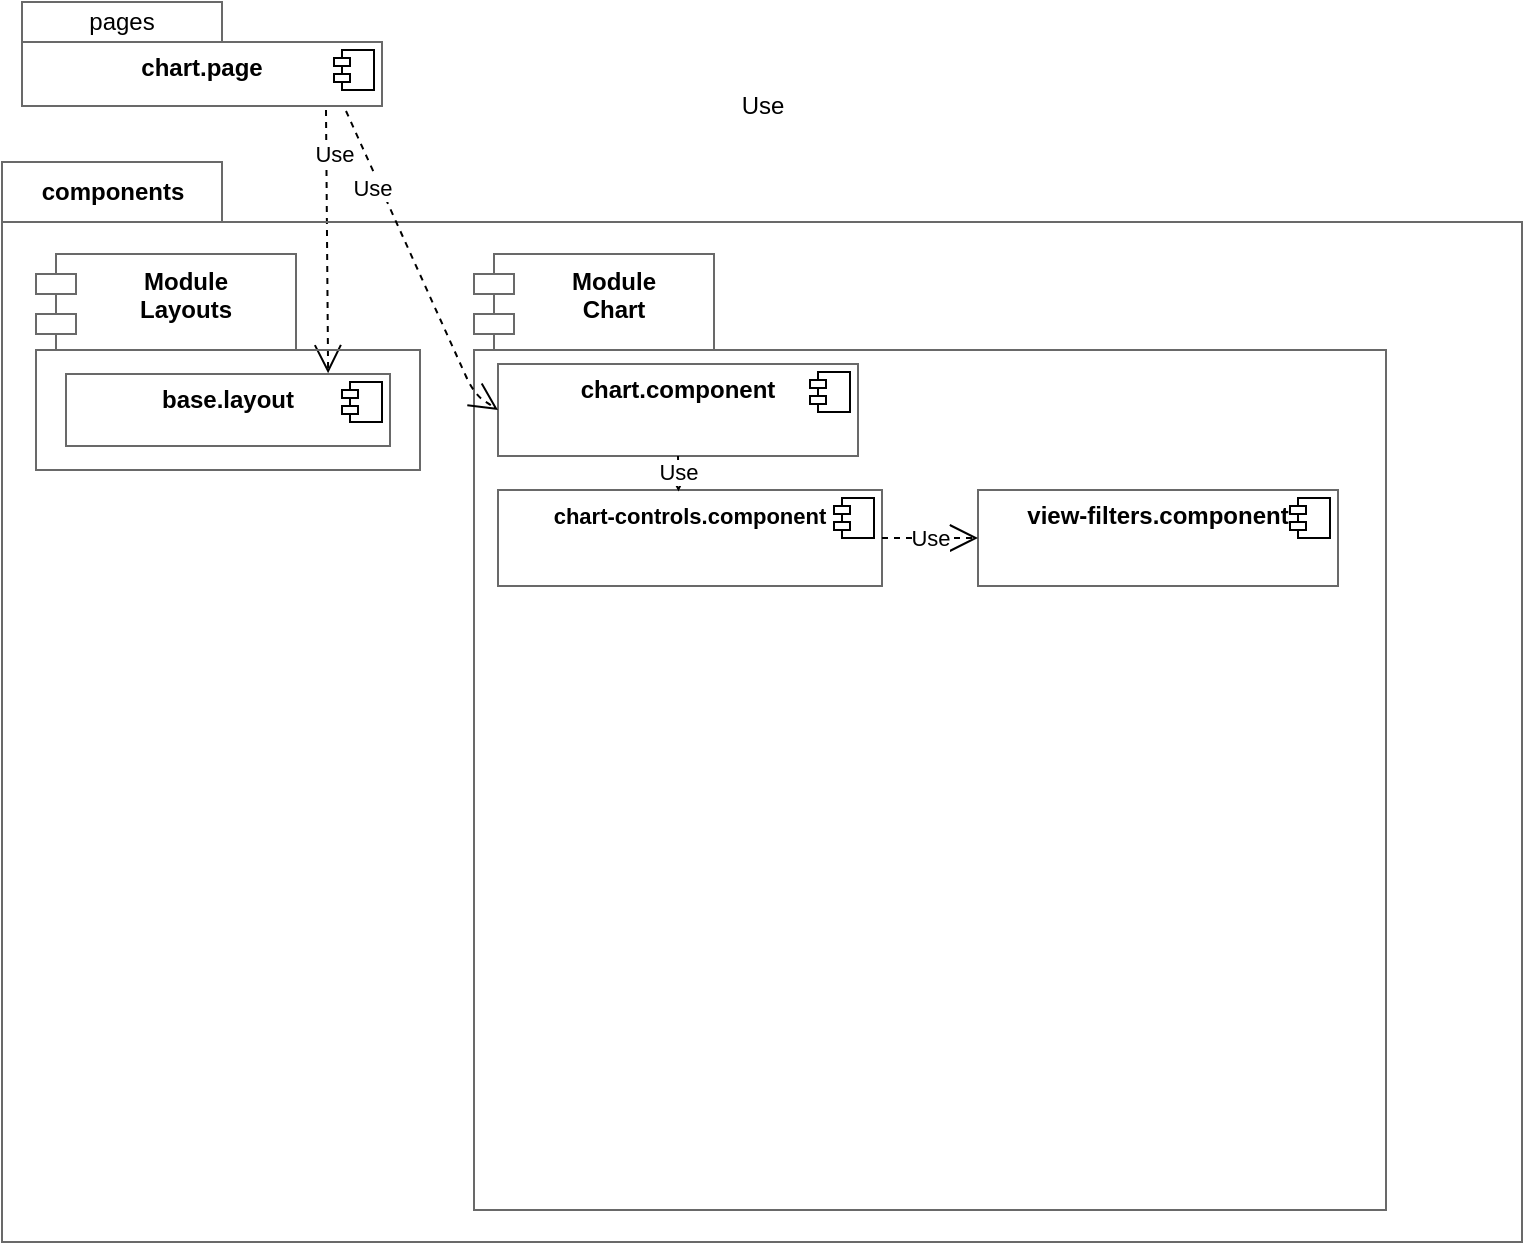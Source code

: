 <mxfile version="13.0.3" type="github"><diagram id="DFVYHRiwhr0K8gRrVJ2O" name="Page-1"><mxGraphModel dx="1008" dy="523" grid="1" gridSize="12" guides="1" tooltips="1" connect="1" arrows="1" fold="1" page="1" pageScale="1" pageWidth="1169" pageHeight="1654" math="0" shadow="0"><root><mxCell id="0"/><mxCell id="1" parent="0"/><mxCell id="ygf7YS96s9b7qB8xCjTN-33" value="Use" style="endArrow=open;endSize=12;dashed=1;html=1;verticalAlign=middle;entryX=0.809;entryY=-0.011;entryDx=0;entryDy=0;entryPerimeter=0;" edge="1" parent="1" target="ygf7YS96s9b7qB8xCjTN-11"><mxGeometry x="-0.666" y="4" width="160" relative="1" as="geometry"><mxPoint x="202" y="74" as="sourcePoint"/><mxPoint x="496" y="360" as="targetPoint"/><mxPoint as="offset"/></mxGeometry></mxCell><mxCell id="ygf7YS96s9b7qB8xCjTN-1" value="pages" style="rounded=0;whiteSpace=wrap;html=1;strokeColor=#696969;" vertex="1" parent="1"><mxGeometry x="50" y="20" width="100" height="20" as="geometry"/></mxCell><mxCell id="ygf7YS96s9b7qB8xCjTN-4" value="&lt;p style=&quot;margin: 0px ; margin-top: 6px ; text-align: center&quot;&gt;&lt;b&gt;chart.page&lt;/b&gt;&lt;/p&gt;&lt;p style=&quot;margin: 0px ; margin-left: 8px&quot;&gt;&lt;br&gt;&lt;/p&gt;" style="align=left;overflow=fill;html=1;dropTarget=0;strokeColor=#696969;" vertex="1" parent="1"><mxGeometry x="50" y="40" width="180" height="32" as="geometry"/></mxCell><mxCell id="ygf7YS96s9b7qB8xCjTN-5" value="" style="shape=component;jettyWidth=8;jettyHeight=4;" vertex="1" parent="ygf7YS96s9b7qB8xCjTN-4"><mxGeometry x="1" width="20" height="20" relative="1" as="geometry"><mxPoint x="-24" y="4" as="offset"/></mxGeometry></mxCell><mxCell id="ygf7YS96s9b7qB8xCjTN-6" value="&lt;b&gt;components&lt;/b&gt;" style="html=1;strokeColor=#696969;" vertex="1" parent="1"><mxGeometry x="40" y="100" width="110" height="30" as="geometry"/></mxCell><mxCell id="ygf7YS96s9b7qB8xCjTN-7" value="" style="html=1;strokeColor=#696969;fillColor=none;" vertex="1" parent="1"><mxGeometry x="40" y="130" width="760" height="510" as="geometry"/></mxCell><mxCell id="ygf7YS96s9b7qB8xCjTN-8" value="Module&#10;Layouts" style="shape=module;align=left;spacingLeft=20;align=center;verticalAlign=top;strokeColor=#696969;fontStyle=1" vertex="1" parent="1"><mxGeometry x="57" y="146" width="130" height="48" as="geometry"/></mxCell><mxCell id="ygf7YS96s9b7qB8xCjTN-10" style="edgeStyle=orthogonalEdgeStyle;rounded=0;orthogonalLoop=1;jettySize=auto;html=1;exitX=0.5;exitY=1;exitDx=0;exitDy=0;" edge="1" parent="1" source="ygf7YS96s9b7qB8xCjTN-8" target="ygf7YS96s9b7qB8xCjTN-8"><mxGeometry relative="1" as="geometry"/></mxCell><mxCell id="ygf7YS96s9b7qB8xCjTN-11" value="&lt;p style=&quot;margin: 0px ; margin-top: 6px ; text-align: center&quot;&gt;&lt;b&gt;base.layout&lt;/b&gt;&lt;/p&gt;" style="align=left;overflow=fill;html=1;dropTarget=0;strokeColor=#696969;" vertex="1" parent="1"><mxGeometry x="72" y="206" width="162" height="36" as="geometry"/></mxCell><mxCell id="ygf7YS96s9b7qB8xCjTN-12" value="" style="shape=component;jettyWidth=8;jettyHeight=4;" vertex="1" parent="ygf7YS96s9b7qB8xCjTN-11"><mxGeometry x="1" width="20" height="20" relative="1" as="geometry"><mxPoint x="-24" y="4" as="offset"/></mxGeometry></mxCell><mxCell id="ygf7YS96s9b7qB8xCjTN-14" value="" style="rounded=0;whiteSpace=wrap;html=1;strokeColor=#696969;fillColor=none;shadow=0;" vertex="1" parent="1"><mxGeometry x="57" y="194" width="192" height="60" as="geometry"/></mxCell><mxCell id="ygf7YS96s9b7qB8xCjTN-19" value="" style="rounded=0;whiteSpace=wrap;html=1;shadow=0;strokeColor=#696969;fillColor=none;" vertex="1" parent="1"><mxGeometry x="276" y="194" width="456" height="430" as="geometry"/></mxCell><mxCell id="ygf7YS96s9b7qB8xCjTN-20" value="Module&#10;Chart" style="shape=module;align=left;spacingLeft=20;align=center;verticalAlign=top;shadow=0;strokeColor=#696969;fillColor=none;fontStyle=1" vertex="1" parent="1"><mxGeometry x="276" y="146" width="120" height="48" as="geometry"/></mxCell><mxCell id="ygf7YS96s9b7qB8xCjTN-22" value="&lt;p style=&quot;margin: 0px ; margin-top: 6px ; text-align: center&quot;&gt;&lt;b&gt;chart.component&lt;/b&gt;&lt;/p&gt;" style="align=left;overflow=fill;html=1;dropTarget=0;shadow=0;strokeColor=#696969;fillColor=none;" vertex="1" parent="1"><mxGeometry x="288" y="201" width="180" height="46" as="geometry"/></mxCell><mxCell id="ygf7YS96s9b7qB8xCjTN-23" value="" style="shape=component;jettyWidth=8;jettyHeight=4;" vertex="1" parent="ygf7YS96s9b7qB8xCjTN-22"><mxGeometry x="1" width="20" height="20" relative="1" as="geometry"><mxPoint x="-24" y="4" as="offset"/></mxGeometry></mxCell><mxCell id="ygf7YS96s9b7qB8xCjTN-27" value="Use" style="text;html=1;resizable=0;autosize=1;align=center;verticalAlign=middle;points=[];fillColor=none;strokeColor=none;rounded=0;shadow=0;" vertex="1" parent="1"><mxGeometry x="402" y="60" width="36" height="24" as="geometry"/></mxCell><mxCell id="ygf7YS96s9b7qB8xCjTN-35" value="Use" style="endArrow=open;endSize=12;dashed=1;html=1;verticalAlign=middle;entryX=0;entryY=0.5;entryDx=0;entryDy=0;exitX=0.9;exitY=1.078;exitDx=0;exitDy=0;exitPerimeter=0;" edge="1" parent="1" source="ygf7YS96s9b7qB8xCjTN-4" target="ygf7YS96s9b7qB8xCjTN-22"><mxGeometry x="-0.531" y="-4" width="160" relative="1" as="geometry"><mxPoint x="214" y="86" as="sourcePoint"/><mxPoint x="215.058" y="217.604" as="targetPoint"/><mxPoint as="offset"/><Array as="points"><mxPoint x="276" y="216"/></Array></mxGeometry></mxCell><mxCell id="ygf7YS96s9b7qB8xCjTN-44" value="&lt;p style=&quot;margin: 0px ; margin-top: 6px ; text-align: center&quot;&gt;&lt;b&gt;&lt;font style=&quot;font-size: 11px&quot;&gt;chart-controls.component&lt;/font&gt;&lt;/b&gt;&lt;/p&gt;" style="align=left;overflow=fill;html=1;dropTarget=0;shadow=0;strokeColor=#696969;fillColor=none;" vertex="1" parent="1"><mxGeometry x="288" y="264" width="192" height="48" as="geometry"/></mxCell><mxCell id="ygf7YS96s9b7qB8xCjTN-45" value="" style="shape=component;jettyWidth=8;jettyHeight=4;" vertex="1" parent="ygf7YS96s9b7qB8xCjTN-44"><mxGeometry x="1" width="20" height="20" relative="1" as="geometry"><mxPoint x="-24" y="4" as="offset"/></mxGeometry></mxCell><mxCell id="ygf7YS96s9b7qB8xCjTN-47" value="Use" style="endArrow=open;endSize=12;dashed=1;html=1;verticalAlign=middle;entryX=0.47;entryY=0.015;entryDx=0;entryDy=0;exitX=0.5;exitY=1;exitDx=0;exitDy=0;entryPerimeter=0;" edge="1" parent="1" source="ygf7YS96s9b7qB8xCjTN-22" target="ygf7YS96s9b7qB8xCjTN-44"><mxGeometry x="-0.029" width="160" relative="1" as="geometry"><mxPoint x="552" y="241.996" as="sourcePoint"/><mxPoint x="664" y="396.5" as="targetPoint"/><mxPoint as="offset"/><Array as="points"/></mxGeometry></mxCell><mxCell id="ygf7YS96s9b7qB8xCjTN-48" value="&lt;p style=&quot;margin: 0px ; margin-top: 6px ; text-align: center&quot;&gt;&lt;b&gt;view-filters.component&lt;/b&gt;&lt;/p&gt;" style="align=left;overflow=fill;html=1;dropTarget=0;shadow=0;strokeColor=#696969;fillColor=none;" vertex="1" parent="1"><mxGeometry x="528" y="264" width="180" height="48" as="geometry"/></mxCell><mxCell id="ygf7YS96s9b7qB8xCjTN-49" value="" style="shape=component;jettyWidth=8;jettyHeight=4;" vertex="1" parent="ygf7YS96s9b7qB8xCjTN-48"><mxGeometry x="1" width="20" height="20" relative="1" as="geometry"><mxPoint x="-24" y="4" as="offset"/></mxGeometry></mxCell><mxCell id="ygf7YS96s9b7qB8xCjTN-53" value="Use" style="endArrow=open;endSize=12;dashed=1;html=1;verticalAlign=middle;exitX=1;exitY=0.5;exitDx=0;exitDy=0;entryX=0;entryY=0.5;entryDx=0;entryDy=0;" edge="1" parent="1" source="ygf7YS96s9b7qB8xCjTN-44" target="ygf7YS96s9b7qB8xCjTN-48"><mxGeometry x="-0.029" width="160" relative="1" as="geometry"><mxPoint x="426" y="264" as="sourcePoint"/><mxPoint x="426.24" y="288.72" as="targetPoint"/><mxPoint as="offset"/><Array as="points"/></mxGeometry></mxCell></root></mxGraphModel></diagram></mxfile>